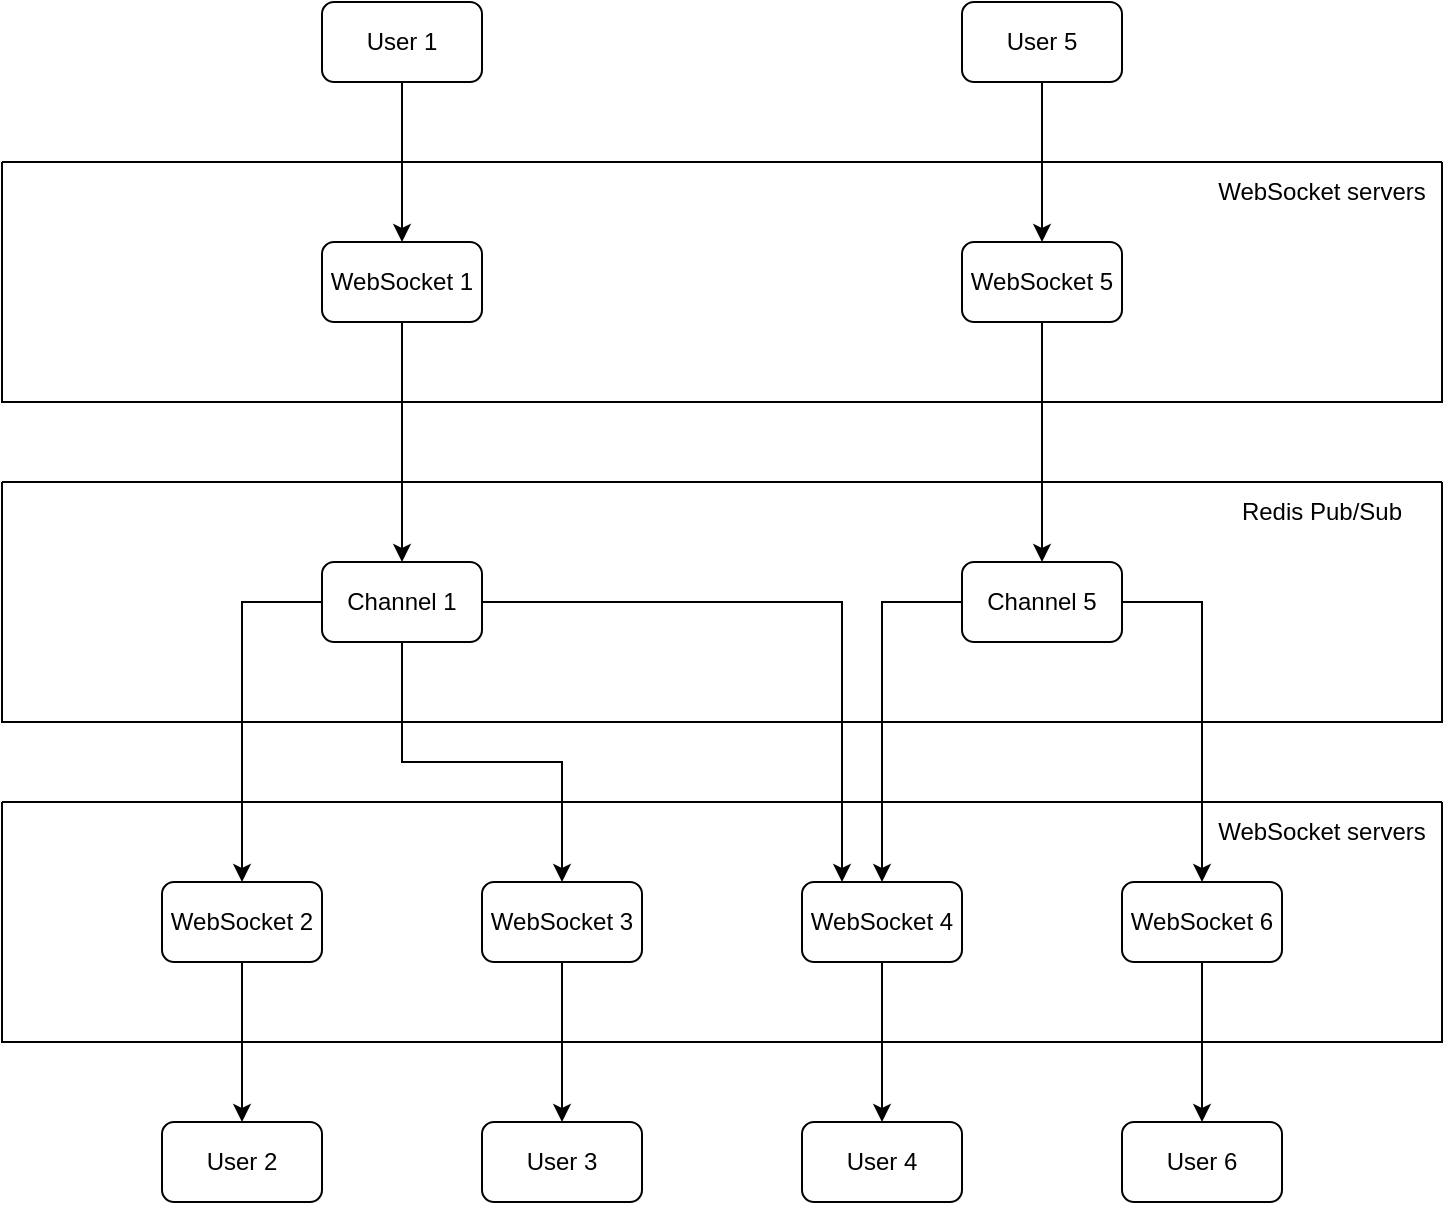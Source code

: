 <mxfile version="24.2.7" type="device">
  <diagram id="bc47vRQSer-DN1HRI0ml" name="Page-1">
    <mxGraphModel dx="882" dy="578" grid="1" gridSize="10" guides="1" tooltips="1" connect="1" arrows="1" fold="1" page="1" pageScale="1" pageWidth="850" pageHeight="1100" math="0" shadow="0">
      <root>
        <mxCell id="0" />
        <mxCell id="1" parent="0" />
        <mxCell id="rOqVH5WVeWpcV2ABpAKw-1" value="" style="swimlane;startSize=0;" vertex="1" parent="1">
          <mxGeometry x="80" y="120" width="720" height="120" as="geometry" />
        </mxCell>
        <mxCell id="rOqVH5WVeWpcV2ABpAKw-4" value="WebSocket 1" style="rounded=1;whiteSpace=wrap;html=1;" vertex="1" parent="rOqVH5WVeWpcV2ABpAKw-1">
          <mxGeometry x="160" y="40" width="80" height="40" as="geometry" />
        </mxCell>
        <mxCell id="rOqVH5WVeWpcV2ABpAKw-10" value="WebSocket 5" style="rounded=1;whiteSpace=wrap;html=1;" vertex="1" parent="rOqVH5WVeWpcV2ABpAKw-1">
          <mxGeometry x="480" y="40" width="80" height="40" as="geometry" />
        </mxCell>
        <mxCell id="rOqVH5WVeWpcV2ABpAKw-36" value="WebSocket servers" style="text;html=1;align=center;verticalAlign=middle;whiteSpace=wrap;rounded=0;" vertex="1" parent="rOqVH5WVeWpcV2ABpAKw-1">
          <mxGeometry x="600" width="120" height="30" as="geometry" />
        </mxCell>
        <mxCell id="rOqVH5WVeWpcV2ABpAKw-2" value="" style="swimlane;startSize=0;" vertex="1" parent="1">
          <mxGeometry x="80" y="280" width="720" height="120" as="geometry" />
        </mxCell>
        <mxCell id="rOqVH5WVeWpcV2ABpAKw-11" value="Channel 1" style="rounded=1;whiteSpace=wrap;html=1;" vertex="1" parent="rOqVH5WVeWpcV2ABpAKw-2">
          <mxGeometry x="160" y="40" width="80" height="40" as="geometry" />
        </mxCell>
        <mxCell id="rOqVH5WVeWpcV2ABpAKw-12" value="Channel 5" style="rounded=1;whiteSpace=wrap;html=1;" vertex="1" parent="rOqVH5WVeWpcV2ABpAKw-2">
          <mxGeometry x="480" y="40" width="80" height="40" as="geometry" />
        </mxCell>
        <mxCell id="rOqVH5WVeWpcV2ABpAKw-37" value="Redis Pub/Sub" style="text;html=1;align=center;verticalAlign=middle;whiteSpace=wrap;rounded=0;" vertex="1" parent="rOqVH5WVeWpcV2ABpAKw-2">
          <mxGeometry x="600" width="120" height="30" as="geometry" />
        </mxCell>
        <mxCell id="rOqVH5WVeWpcV2ABpAKw-3" value="" style="swimlane;startSize=0;" vertex="1" parent="1">
          <mxGeometry x="80" y="440" width="720" height="120" as="geometry" />
        </mxCell>
        <mxCell id="rOqVH5WVeWpcV2ABpAKw-14" value="WebSocket 2" style="rounded=1;whiteSpace=wrap;html=1;" vertex="1" parent="rOqVH5WVeWpcV2ABpAKw-3">
          <mxGeometry x="80" y="40" width="80" height="40" as="geometry" />
        </mxCell>
        <mxCell id="rOqVH5WVeWpcV2ABpAKw-15" value="WebSocket 6" style="rounded=1;whiteSpace=wrap;html=1;" vertex="1" parent="rOqVH5WVeWpcV2ABpAKw-3">
          <mxGeometry x="560" y="40" width="80" height="40" as="geometry" />
        </mxCell>
        <mxCell id="rOqVH5WVeWpcV2ABpAKw-16" value="WebSocket 3" style="rounded=1;whiteSpace=wrap;html=1;" vertex="1" parent="rOqVH5WVeWpcV2ABpAKw-3">
          <mxGeometry x="240" y="40" width="80" height="40" as="geometry" />
        </mxCell>
        <mxCell id="rOqVH5WVeWpcV2ABpAKw-17" value="WebSocket 4" style="rounded=1;whiteSpace=wrap;html=1;" vertex="1" parent="rOqVH5WVeWpcV2ABpAKw-3">
          <mxGeometry x="400" y="40" width="80" height="40" as="geometry" />
        </mxCell>
        <mxCell id="rOqVH5WVeWpcV2ABpAKw-38" value="WebSocket servers" style="text;html=1;align=center;verticalAlign=middle;whiteSpace=wrap;rounded=0;" vertex="1" parent="rOqVH5WVeWpcV2ABpAKw-3">
          <mxGeometry x="600" width="120" height="30" as="geometry" />
        </mxCell>
        <mxCell id="rOqVH5WVeWpcV2ABpAKw-22" style="edgeStyle=orthogonalEdgeStyle;rounded=0;orthogonalLoop=1;jettySize=auto;html=1;exitX=0.5;exitY=1;exitDx=0;exitDy=0;" edge="1" parent="1" source="rOqVH5WVeWpcV2ABpAKw-7" target="rOqVH5WVeWpcV2ABpAKw-4">
          <mxGeometry relative="1" as="geometry" />
        </mxCell>
        <mxCell id="rOqVH5WVeWpcV2ABpAKw-7" value="User 1" style="rounded=1;whiteSpace=wrap;html=1;" vertex="1" parent="1">
          <mxGeometry x="240" y="40" width="80" height="40" as="geometry" />
        </mxCell>
        <mxCell id="rOqVH5WVeWpcV2ABpAKw-23" style="edgeStyle=orthogonalEdgeStyle;rounded=0;orthogonalLoop=1;jettySize=auto;html=1;exitX=0.5;exitY=1;exitDx=0;exitDy=0;entryX=0.5;entryY=0;entryDx=0;entryDy=0;" edge="1" parent="1" source="rOqVH5WVeWpcV2ABpAKw-8" target="rOqVH5WVeWpcV2ABpAKw-10">
          <mxGeometry relative="1" as="geometry" />
        </mxCell>
        <mxCell id="rOqVH5WVeWpcV2ABpAKw-8" value="User 5" style="rounded=1;whiteSpace=wrap;html=1;" vertex="1" parent="1">
          <mxGeometry x="560" y="40" width="80" height="40" as="geometry" />
        </mxCell>
        <mxCell id="rOqVH5WVeWpcV2ABpAKw-18" value="User 2" style="rounded=1;whiteSpace=wrap;html=1;" vertex="1" parent="1">
          <mxGeometry x="160" y="600" width="80" height="40" as="geometry" />
        </mxCell>
        <mxCell id="rOqVH5WVeWpcV2ABpAKw-19" value="User 3" style="rounded=1;whiteSpace=wrap;html=1;" vertex="1" parent="1">
          <mxGeometry x="320" y="600" width="80" height="40" as="geometry" />
        </mxCell>
        <mxCell id="rOqVH5WVeWpcV2ABpAKw-20" value="User 4" style="rounded=1;whiteSpace=wrap;html=1;" vertex="1" parent="1">
          <mxGeometry x="480" y="600" width="80" height="40" as="geometry" />
        </mxCell>
        <mxCell id="rOqVH5WVeWpcV2ABpAKw-21" value="User 6" style="rounded=1;whiteSpace=wrap;html=1;" vertex="1" parent="1">
          <mxGeometry x="640" y="600" width="80" height="40" as="geometry" />
        </mxCell>
        <mxCell id="rOqVH5WVeWpcV2ABpAKw-24" style="edgeStyle=orthogonalEdgeStyle;rounded=0;orthogonalLoop=1;jettySize=auto;html=1;exitX=0.5;exitY=1;exitDx=0;exitDy=0;entryX=0.5;entryY=0;entryDx=0;entryDy=0;" edge="1" parent="1" source="rOqVH5WVeWpcV2ABpAKw-4" target="rOqVH5WVeWpcV2ABpAKw-11">
          <mxGeometry relative="1" as="geometry" />
        </mxCell>
        <mxCell id="rOqVH5WVeWpcV2ABpAKw-25" style="edgeStyle=orthogonalEdgeStyle;rounded=0;orthogonalLoop=1;jettySize=auto;html=1;exitX=0.5;exitY=1;exitDx=0;exitDy=0;entryX=0.5;entryY=0;entryDx=0;entryDy=0;" edge="1" parent="1" source="rOqVH5WVeWpcV2ABpAKw-10" target="rOqVH5WVeWpcV2ABpAKw-12">
          <mxGeometry relative="1" as="geometry" />
        </mxCell>
        <mxCell id="rOqVH5WVeWpcV2ABpAKw-26" style="edgeStyle=orthogonalEdgeStyle;rounded=0;orthogonalLoop=1;jettySize=auto;html=1;exitX=0.5;exitY=1;exitDx=0;exitDy=0;entryX=0.5;entryY=0;entryDx=0;entryDy=0;" edge="1" parent="1" source="rOqVH5WVeWpcV2ABpAKw-11" target="rOqVH5WVeWpcV2ABpAKw-16">
          <mxGeometry relative="1" as="geometry" />
        </mxCell>
        <mxCell id="rOqVH5WVeWpcV2ABpAKw-27" style="edgeStyle=orthogonalEdgeStyle;rounded=0;orthogonalLoop=1;jettySize=auto;html=1;exitX=0;exitY=0.5;exitDx=0;exitDy=0;" edge="1" parent="1" source="rOqVH5WVeWpcV2ABpAKw-11" target="rOqVH5WVeWpcV2ABpAKw-14">
          <mxGeometry relative="1" as="geometry" />
        </mxCell>
        <mxCell id="rOqVH5WVeWpcV2ABpAKw-29" style="edgeStyle=orthogonalEdgeStyle;rounded=0;orthogonalLoop=1;jettySize=auto;html=1;exitX=1;exitY=0.5;exitDx=0;exitDy=0;" edge="1" parent="1" source="rOqVH5WVeWpcV2ABpAKw-12" target="rOqVH5WVeWpcV2ABpAKw-15">
          <mxGeometry relative="1" as="geometry" />
        </mxCell>
        <mxCell id="rOqVH5WVeWpcV2ABpAKw-30" style="edgeStyle=orthogonalEdgeStyle;rounded=0;orthogonalLoop=1;jettySize=auto;html=1;exitX=0;exitY=0.5;exitDx=0;exitDy=0;entryX=0.5;entryY=0;entryDx=0;entryDy=0;" edge="1" parent="1" source="rOqVH5WVeWpcV2ABpAKw-12" target="rOqVH5WVeWpcV2ABpAKw-17">
          <mxGeometry relative="1" as="geometry" />
        </mxCell>
        <mxCell id="rOqVH5WVeWpcV2ABpAKw-31" style="edgeStyle=orthogonalEdgeStyle;rounded=0;orthogonalLoop=1;jettySize=auto;html=1;exitX=1;exitY=0.5;exitDx=0;exitDy=0;entryX=0.25;entryY=0;entryDx=0;entryDy=0;" edge="1" parent="1" source="rOqVH5WVeWpcV2ABpAKw-11" target="rOqVH5WVeWpcV2ABpAKw-17">
          <mxGeometry relative="1" as="geometry" />
        </mxCell>
        <mxCell id="rOqVH5WVeWpcV2ABpAKw-32" style="edgeStyle=orthogonalEdgeStyle;rounded=0;orthogonalLoop=1;jettySize=auto;html=1;exitX=0.5;exitY=1;exitDx=0;exitDy=0;" edge="1" parent="1" source="rOqVH5WVeWpcV2ABpAKw-15" target="rOqVH5WVeWpcV2ABpAKw-21">
          <mxGeometry relative="1" as="geometry" />
        </mxCell>
        <mxCell id="rOqVH5WVeWpcV2ABpAKw-33" style="edgeStyle=orthogonalEdgeStyle;rounded=0;orthogonalLoop=1;jettySize=auto;html=1;exitX=0.5;exitY=1;exitDx=0;exitDy=0;entryX=0.5;entryY=0;entryDx=0;entryDy=0;" edge="1" parent="1" source="rOqVH5WVeWpcV2ABpAKw-17" target="rOqVH5WVeWpcV2ABpAKw-20">
          <mxGeometry relative="1" as="geometry" />
        </mxCell>
        <mxCell id="rOqVH5WVeWpcV2ABpAKw-34" style="edgeStyle=orthogonalEdgeStyle;rounded=0;orthogonalLoop=1;jettySize=auto;html=1;exitX=0.5;exitY=1;exitDx=0;exitDy=0;" edge="1" parent="1" source="rOqVH5WVeWpcV2ABpAKw-16" target="rOqVH5WVeWpcV2ABpAKw-19">
          <mxGeometry relative="1" as="geometry" />
        </mxCell>
        <mxCell id="rOqVH5WVeWpcV2ABpAKw-35" style="edgeStyle=orthogonalEdgeStyle;rounded=0;orthogonalLoop=1;jettySize=auto;html=1;exitX=0.5;exitY=1;exitDx=0;exitDy=0;entryX=0.5;entryY=0;entryDx=0;entryDy=0;" edge="1" parent="1" source="rOqVH5WVeWpcV2ABpAKw-14" target="rOqVH5WVeWpcV2ABpAKw-18">
          <mxGeometry relative="1" as="geometry" />
        </mxCell>
      </root>
    </mxGraphModel>
  </diagram>
</mxfile>
